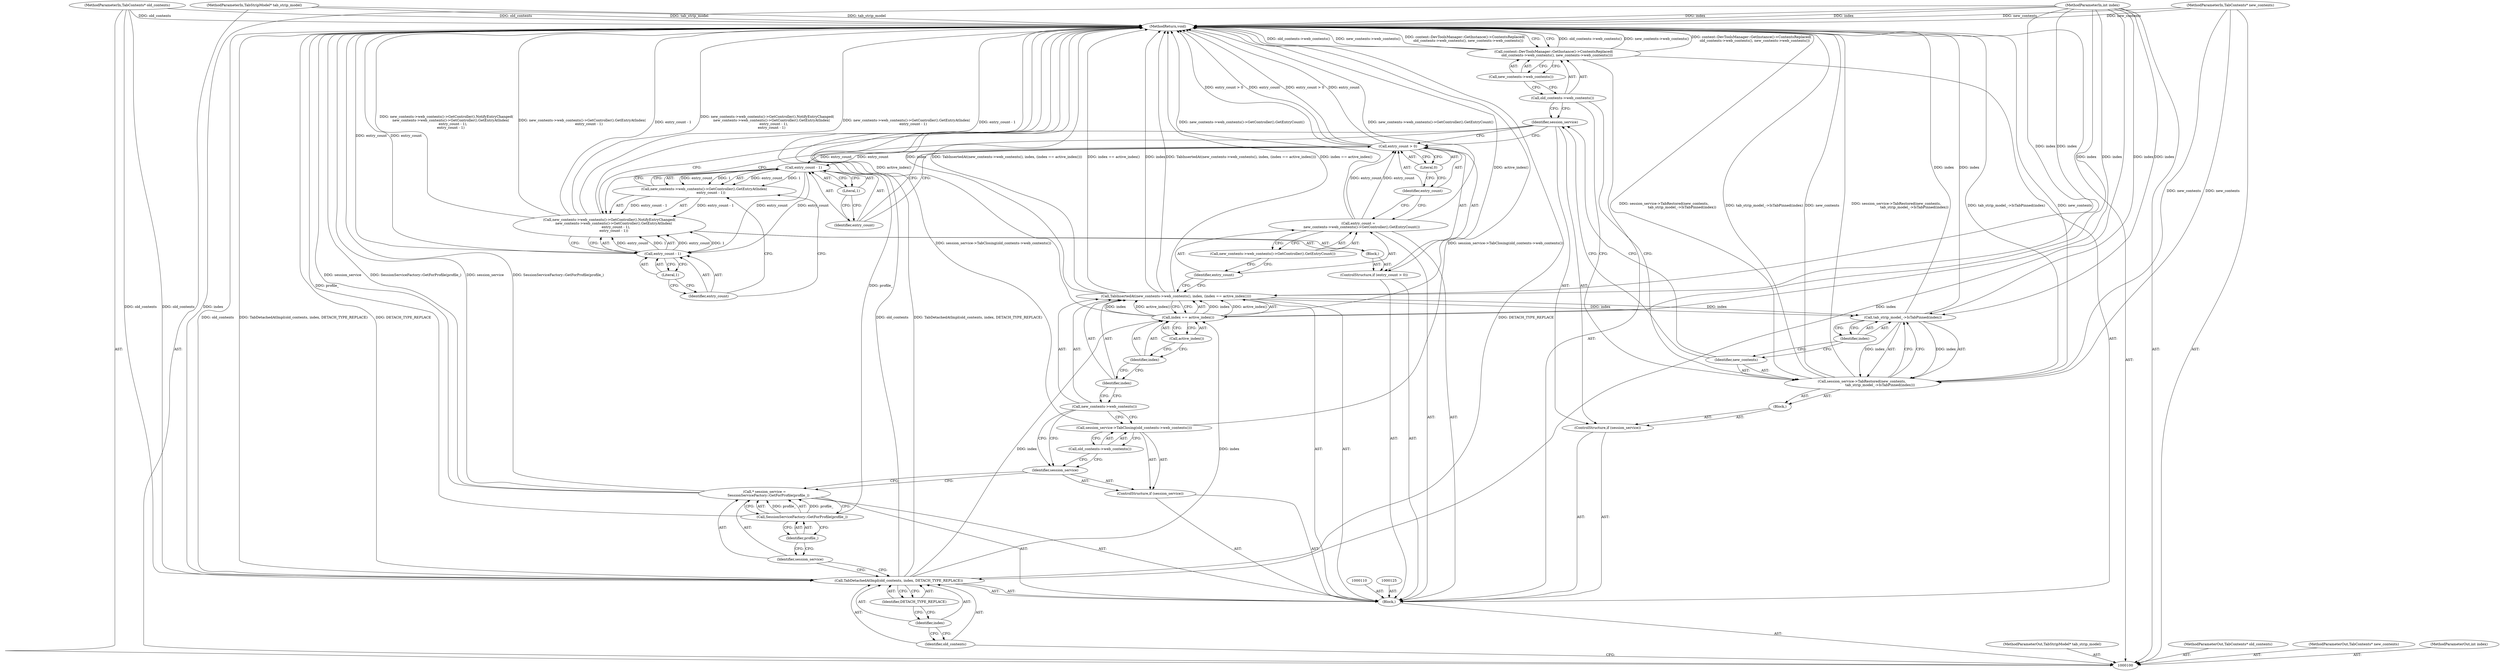 digraph "1_Chrome_e89cfcb9090e8c98129ae9160c513f504db74599_4" {
"1000152" [label="(MethodReturn,void)"];
"1000101" [label="(MethodParameterIn,TabStripModel* tab_strip_model)"];
"1000235" [label="(MethodParameterOut,TabStripModel* tab_strip_model)"];
"1000120" [label="(Call,new_contents->web_contents())"];
"1000119" [label="(Call,TabInsertedAt(new_contents->web_contents(), index, (index == active_index())))"];
"1000121" [label="(Identifier,index)"];
"1000122" [label="(Call,index == active_index())"];
"1000123" [label="(Identifier,index)"];
"1000124" [label="(Call,active_index())"];
"1000126" [label="(Call,entry_count =\n      new_contents->web_contents()->GetController().GetEntryCount())"];
"1000127" [label="(Identifier,entry_count)"];
"1000128" [label="(Call,new_contents->web_contents()->GetController().GetEntryCount())"];
"1000129" [label="(ControlStructure,if (entry_count > 0))"];
"1000132" [label="(Literal,0)"];
"1000133" [label="(Block,)"];
"1000130" [label="(Call,entry_count > 0)"];
"1000131" [label="(Identifier,entry_count)"];
"1000134" [label="(Call,new_contents->web_contents()->GetController().NotifyEntryChanged(\n        new_contents->web_contents()->GetController().GetEntryAtIndex(\n            entry_count - 1),\n        entry_count - 1))"];
"1000135" [label="(Call,new_contents->web_contents()->GetController().GetEntryAtIndex(\n            entry_count - 1))"];
"1000136" [label="(Call,entry_count - 1)"];
"1000137" [label="(Identifier,entry_count)"];
"1000138" [label="(Literal,1)"];
"1000141" [label="(Literal,1)"];
"1000139" [label="(Call,entry_count - 1)"];
"1000140" [label="(Identifier,entry_count)"];
"1000102" [label="(MethodParameterIn,TabContents* old_contents)"];
"1000236" [label="(MethodParameterOut,TabContents* old_contents)"];
"1000142" [label="(ControlStructure,if (session_service))"];
"1000144" [label="(Block,)"];
"1000143" [label="(Identifier,session_service)"];
"1000146" [label="(Identifier,new_contents)"];
"1000145" [label="(Call,session_service->TabRestored(new_contents,\n                                 tab_strip_model_->IsTabPinned(index)))"];
"1000147" [label="(Call,tab_strip_model_->IsTabPinned(index))"];
"1000148" [label="(Identifier,index)"];
"1000149" [label="(Call,content::DevToolsManager::GetInstance()->ContentsReplaced(\n      old_contents->web_contents(), new_contents->web_contents()))"];
"1000151" [label="(Call,new_contents->web_contents())"];
"1000150" [label="(Call,old_contents->web_contents())"];
"1000103" [label="(MethodParameterIn,TabContents* new_contents)"];
"1000237" [label="(MethodParameterOut,TabContents* new_contents)"];
"1000104" [label="(MethodParameterIn,int index)"];
"1000238" [label="(MethodParameterOut,int index)"];
"1000105" [label="(Block,)"];
"1000106" [label="(Call,TabDetachedAtImpl(old_contents, index, DETACH_TYPE_REPLACE))"];
"1000107" [label="(Identifier,old_contents)"];
"1000108" [label="(Identifier,index)"];
"1000109" [label="(Identifier,DETACH_TYPE_REPLACE)"];
"1000111" [label="(Call,* session_service =\n       SessionServiceFactory::GetForProfile(profile_))"];
"1000112" [label="(Identifier,session_service)"];
"1000114" [label="(Identifier,profile_)"];
"1000113" [label="(Call,SessionServiceFactory::GetForProfile(profile_))"];
"1000115" [label="(ControlStructure,if (session_service))"];
"1000116" [label="(Identifier,session_service)"];
"1000118" [label="(Call,old_contents->web_contents())"];
"1000117" [label="(Call,session_service->TabClosing(old_contents->web_contents()))"];
"1000152" -> "1000100"  [label="AST: "];
"1000152" -> "1000149"  [label="CFG: "];
"1000117" -> "1000152"  [label="DDG: session_service->TabClosing(old_contents->web_contents())"];
"1000104" -> "1000152"  [label="DDG: index"];
"1000113" -> "1000152"  [label="DDG: profile_"];
"1000134" -> "1000152"  [label="DDG: entry_count - 1"];
"1000134" -> "1000152"  [label="DDG: new_contents->web_contents()->GetController().NotifyEntryChanged(\n        new_contents->web_contents()->GetController().GetEntryAtIndex(\n            entry_count - 1),\n        entry_count - 1)"];
"1000134" -> "1000152"  [label="DDG: new_contents->web_contents()->GetController().GetEntryAtIndex(\n            entry_count - 1)"];
"1000139" -> "1000152"  [label="DDG: entry_count"];
"1000119" -> "1000152"  [label="DDG: index"];
"1000119" -> "1000152"  [label="DDG: TabInsertedAt(new_contents->web_contents(), index, (index == active_index()))"];
"1000119" -> "1000152"  [label="DDG: index == active_index()"];
"1000149" -> "1000152"  [label="DDG: old_contents->web_contents()"];
"1000149" -> "1000152"  [label="DDG: new_contents->web_contents()"];
"1000149" -> "1000152"  [label="DDG: content::DevToolsManager::GetInstance()->ContentsReplaced(\n      old_contents->web_contents(), new_contents->web_contents())"];
"1000126" -> "1000152"  [label="DDG: new_contents->web_contents()->GetController().GetEntryCount()"];
"1000145" -> "1000152"  [label="DDG: new_contents"];
"1000145" -> "1000152"  [label="DDG: session_service->TabRestored(new_contents,\n                                 tab_strip_model_->IsTabPinned(index))"];
"1000145" -> "1000152"  [label="DDG: tab_strip_model_->IsTabPinned(index)"];
"1000130" -> "1000152"  [label="DDG: entry_count > 0"];
"1000130" -> "1000152"  [label="DDG: entry_count"];
"1000106" -> "1000152"  [label="DDG: old_contents"];
"1000106" -> "1000152"  [label="DDG: TabDetachedAtImpl(old_contents, index, DETACH_TYPE_REPLACE)"];
"1000106" -> "1000152"  [label="DDG: DETACH_TYPE_REPLACE"];
"1000103" -> "1000152"  [label="DDG: new_contents"];
"1000147" -> "1000152"  [label="DDG: index"];
"1000102" -> "1000152"  [label="DDG: old_contents"];
"1000111" -> "1000152"  [label="DDG: session_service"];
"1000111" -> "1000152"  [label="DDG: SessionServiceFactory::GetForProfile(profile_)"];
"1000101" -> "1000152"  [label="DDG: tab_strip_model"];
"1000122" -> "1000152"  [label="DDG: active_index()"];
"1000101" -> "1000100"  [label="AST: "];
"1000101" -> "1000152"  [label="DDG: tab_strip_model"];
"1000235" -> "1000100"  [label="AST: "];
"1000120" -> "1000119"  [label="AST: "];
"1000120" -> "1000117"  [label="CFG: "];
"1000120" -> "1000116"  [label="CFG: "];
"1000121" -> "1000120"  [label="CFG: "];
"1000119" -> "1000105"  [label="AST: "];
"1000119" -> "1000122"  [label="CFG: "];
"1000120" -> "1000119"  [label="AST: "];
"1000121" -> "1000119"  [label="AST: "];
"1000122" -> "1000119"  [label="AST: "];
"1000127" -> "1000119"  [label="CFG: "];
"1000119" -> "1000152"  [label="DDG: index"];
"1000119" -> "1000152"  [label="DDG: TabInsertedAt(new_contents->web_contents(), index, (index == active_index()))"];
"1000119" -> "1000152"  [label="DDG: index == active_index()"];
"1000122" -> "1000119"  [label="DDG: index"];
"1000122" -> "1000119"  [label="DDG: active_index()"];
"1000104" -> "1000119"  [label="DDG: index"];
"1000119" -> "1000147"  [label="DDG: index"];
"1000121" -> "1000119"  [label="AST: "];
"1000121" -> "1000120"  [label="CFG: "];
"1000123" -> "1000121"  [label="CFG: "];
"1000122" -> "1000119"  [label="AST: "];
"1000122" -> "1000124"  [label="CFG: "];
"1000123" -> "1000122"  [label="AST: "];
"1000124" -> "1000122"  [label="AST: "];
"1000119" -> "1000122"  [label="CFG: "];
"1000122" -> "1000152"  [label="DDG: active_index()"];
"1000122" -> "1000119"  [label="DDG: index"];
"1000122" -> "1000119"  [label="DDG: active_index()"];
"1000106" -> "1000122"  [label="DDG: index"];
"1000104" -> "1000122"  [label="DDG: index"];
"1000123" -> "1000122"  [label="AST: "];
"1000123" -> "1000121"  [label="CFG: "];
"1000124" -> "1000123"  [label="CFG: "];
"1000124" -> "1000122"  [label="AST: "];
"1000124" -> "1000123"  [label="CFG: "];
"1000122" -> "1000124"  [label="CFG: "];
"1000126" -> "1000105"  [label="AST: "];
"1000126" -> "1000128"  [label="CFG: "];
"1000127" -> "1000126"  [label="AST: "];
"1000128" -> "1000126"  [label="AST: "];
"1000131" -> "1000126"  [label="CFG: "];
"1000126" -> "1000152"  [label="DDG: new_contents->web_contents()->GetController().GetEntryCount()"];
"1000126" -> "1000130"  [label="DDG: entry_count"];
"1000127" -> "1000126"  [label="AST: "];
"1000127" -> "1000119"  [label="CFG: "];
"1000128" -> "1000127"  [label="CFG: "];
"1000128" -> "1000126"  [label="AST: "];
"1000128" -> "1000127"  [label="CFG: "];
"1000126" -> "1000128"  [label="CFG: "];
"1000129" -> "1000105"  [label="AST: "];
"1000130" -> "1000129"  [label="AST: "];
"1000133" -> "1000129"  [label="AST: "];
"1000132" -> "1000130"  [label="AST: "];
"1000132" -> "1000131"  [label="CFG: "];
"1000130" -> "1000132"  [label="CFG: "];
"1000133" -> "1000129"  [label="AST: "];
"1000134" -> "1000133"  [label="AST: "];
"1000130" -> "1000129"  [label="AST: "];
"1000130" -> "1000132"  [label="CFG: "];
"1000131" -> "1000130"  [label="AST: "];
"1000132" -> "1000130"  [label="AST: "];
"1000137" -> "1000130"  [label="CFG: "];
"1000143" -> "1000130"  [label="CFG: "];
"1000130" -> "1000152"  [label="DDG: entry_count > 0"];
"1000130" -> "1000152"  [label="DDG: entry_count"];
"1000126" -> "1000130"  [label="DDG: entry_count"];
"1000130" -> "1000136"  [label="DDG: entry_count"];
"1000131" -> "1000130"  [label="AST: "];
"1000131" -> "1000126"  [label="CFG: "];
"1000132" -> "1000131"  [label="CFG: "];
"1000134" -> "1000133"  [label="AST: "];
"1000134" -> "1000139"  [label="CFG: "];
"1000135" -> "1000134"  [label="AST: "];
"1000139" -> "1000134"  [label="AST: "];
"1000143" -> "1000134"  [label="CFG: "];
"1000134" -> "1000152"  [label="DDG: entry_count - 1"];
"1000134" -> "1000152"  [label="DDG: new_contents->web_contents()->GetController().NotifyEntryChanged(\n        new_contents->web_contents()->GetController().GetEntryAtIndex(\n            entry_count - 1),\n        entry_count - 1)"];
"1000134" -> "1000152"  [label="DDG: new_contents->web_contents()->GetController().GetEntryAtIndex(\n            entry_count - 1)"];
"1000135" -> "1000134"  [label="DDG: entry_count - 1"];
"1000139" -> "1000134"  [label="DDG: entry_count"];
"1000139" -> "1000134"  [label="DDG: 1"];
"1000135" -> "1000134"  [label="AST: "];
"1000135" -> "1000136"  [label="CFG: "];
"1000136" -> "1000135"  [label="AST: "];
"1000140" -> "1000135"  [label="CFG: "];
"1000135" -> "1000134"  [label="DDG: entry_count - 1"];
"1000136" -> "1000135"  [label="DDG: entry_count"];
"1000136" -> "1000135"  [label="DDG: 1"];
"1000136" -> "1000135"  [label="AST: "];
"1000136" -> "1000138"  [label="CFG: "];
"1000137" -> "1000136"  [label="AST: "];
"1000138" -> "1000136"  [label="AST: "];
"1000135" -> "1000136"  [label="CFG: "];
"1000136" -> "1000135"  [label="DDG: entry_count"];
"1000136" -> "1000135"  [label="DDG: 1"];
"1000130" -> "1000136"  [label="DDG: entry_count"];
"1000136" -> "1000139"  [label="DDG: entry_count"];
"1000137" -> "1000136"  [label="AST: "];
"1000137" -> "1000130"  [label="CFG: "];
"1000138" -> "1000137"  [label="CFG: "];
"1000138" -> "1000136"  [label="AST: "];
"1000138" -> "1000137"  [label="CFG: "];
"1000136" -> "1000138"  [label="CFG: "];
"1000141" -> "1000139"  [label="AST: "];
"1000141" -> "1000140"  [label="CFG: "];
"1000139" -> "1000141"  [label="CFG: "];
"1000139" -> "1000134"  [label="AST: "];
"1000139" -> "1000141"  [label="CFG: "];
"1000140" -> "1000139"  [label="AST: "];
"1000141" -> "1000139"  [label="AST: "];
"1000134" -> "1000139"  [label="CFG: "];
"1000139" -> "1000152"  [label="DDG: entry_count"];
"1000139" -> "1000134"  [label="DDG: entry_count"];
"1000139" -> "1000134"  [label="DDG: 1"];
"1000136" -> "1000139"  [label="DDG: entry_count"];
"1000140" -> "1000139"  [label="AST: "];
"1000140" -> "1000135"  [label="CFG: "];
"1000141" -> "1000140"  [label="CFG: "];
"1000102" -> "1000100"  [label="AST: "];
"1000102" -> "1000152"  [label="DDG: old_contents"];
"1000102" -> "1000106"  [label="DDG: old_contents"];
"1000236" -> "1000100"  [label="AST: "];
"1000142" -> "1000105"  [label="AST: "];
"1000143" -> "1000142"  [label="AST: "];
"1000144" -> "1000142"  [label="AST: "];
"1000144" -> "1000142"  [label="AST: "];
"1000145" -> "1000144"  [label="AST: "];
"1000143" -> "1000142"  [label="AST: "];
"1000143" -> "1000134"  [label="CFG: "];
"1000143" -> "1000130"  [label="CFG: "];
"1000146" -> "1000143"  [label="CFG: "];
"1000150" -> "1000143"  [label="CFG: "];
"1000146" -> "1000145"  [label="AST: "];
"1000146" -> "1000143"  [label="CFG: "];
"1000148" -> "1000146"  [label="CFG: "];
"1000145" -> "1000144"  [label="AST: "];
"1000145" -> "1000147"  [label="CFG: "];
"1000146" -> "1000145"  [label="AST: "];
"1000147" -> "1000145"  [label="AST: "];
"1000150" -> "1000145"  [label="CFG: "];
"1000145" -> "1000152"  [label="DDG: new_contents"];
"1000145" -> "1000152"  [label="DDG: session_service->TabRestored(new_contents,\n                                 tab_strip_model_->IsTabPinned(index))"];
"1000145" -> "1000152"  [label="DDG: tab_strip_model_->IsTabPinned(index)"];
"1000103" -> "1000145"  [label="DDG: new_contents"];
"1000147" -> "1000145"  [label="DDG: index"];
"1000147" -> "1000145"  [label="AST: "];
"1000147" -> "1000148"  [label="CFG: "];
"1000148" -> "1000147"  [label="AST: "];
"1000145" -> "1000147"  [label="CFG: "];
"1000147" -> "1000152"  [label="DDG: index"];
"1000147" -> "1000145"  [label="DDG: index"];
"1000119" -> "1000147"  [label="DDG: index"];
"1000104" -> "1000147"  [label="DDG: index"];
"1000148" -> "1000147"  [label="AST: "];
"1000148" -> "1000146"  [label="CFG: "];
"1000147" -> "1000148"  [label="CFG: "];
"1000149" -> "1000105"  [label="AST: "];
"1000149" -> "1000151"  [label="CFG: "];
"1000150" -> "1000149"  [label="AST: "];
"1000151" -> "1000149"  [label="AST: "];
"1000152" -> "1000149"  [label="CFG: "];
"1000149" -> "1000152"  [label="DDG: old_contents->web_contents()"];
"1000149" -> "1000152"  [label="DDG: new_contents->web_contents()"];
"1000149" -> "1000152"  [label="DDG: content::DevToolsManager::GetInstance()->ContentsReplaced(\n      old_contents->web_contents(), new_contents->web_contents())"];
"1000151" -> "1000149"  [label="AST: "];
"1000151" -> "1000150"  [label="CFG: "];
"1000149" -> "1000151"  [label="CFG: "];
"1000150" -> "1000149"  [label="AST: "];
"1000150" -> "1000145"  [label="CFG: "];
"1000150" -> "1000143"  [label="CFG: "];
"1000151" -> "1000150"  [label="CFG: "];
"1000103" -> "1000100"  [label="AST: "];
"1000103" -> "1000152"  [label="DDG: new_contents"];
"1000103" -> "1000145"  [label="DDG: new_contents"];
"1000237" -> "1000100"  [label="AST: "];
"1000104" -> "1000100"  [label="AST: "];
"1000104" -> "1000152"  [label="DDG: index"];
"1000104" -> "1000106"  [label="DDG: index"];
"1000104" -> "1000119"  [label="DDG: index"];
"1000104" -> "1000122"  [label="DDG: index"];
"1000104" -> "1000147"  [label="DDG: index"];
"1000238" -> "1000100"  [label="AST: "];
"1000105" -> "1000100"  [label="AST: "];
"1000106" -> "1000105"  [label="AST: "];
"1000110" -> "1000105"  [label="AST: "];
"1000111" -> "1000105"  [label="AST: "];
"1000115" -> "1000105"  [label="AST: "];
"1000119" -> "1000105"  [label="AST: "];
"1000125" -> "1000105"  [label="AST: "];
"1000126" -> "1000105"  [label="AST: "];
"1000129" -> "1000105"  [label="AST: "];
"1000142" -> "1000105"  [label="AST: "];
"1000149" -> "1000105"  [label="AST: "];
"1000106" -> "1000105"  [label="AST: "];
"1000106" -> "1000109"  [label="CFG: "];
"1000107" -> "1000106"  [label="AST: "];
"1000108" -> "1000106"  [label="AST: "];
"1000109" -> "1000106"  [label="AST: "];
"1000112" -> "1000106"  [label="CFG: "];
"1000106" -> "1000152"  [label="DDG: old_contents"];
"1000106" -> "1000152"  [label="DDG: TabDetachedAtImpl(old_contents, index, DETACH_TYPE_REPLACE)"];
"1000106" -> "1000152"  [label="DDG: DETACH_TYPE_REPLACE"];
"1000102" -> "1000106"  [label="DDG: old_contents"];
"1000104" -> "1000106"  [label="DDG: index"];
"1000106" -> "1000122"  [label="DDG: index"];
"1000107" -> "1000106"  [label="AST: "];
"1000107" -> "1000100"  [label="CFG: "];
"1000108" -> "1000107"  [label="CFG: "];
"1000108" -> "1000106"  [label="AST: "];
"1000108" -> "1000107"  [label="CFG: "];
"1000109" -> "1000108"  [label="CFG: "];
"1000109" -> "1000106"  [label="AST: "];
"1000109" -> "1000108"  [label="CFG: "];
"1000106" -> "1000109"  [label="CFG: "];
"1000111" -> "1000105"  [label="AST: "];
"1000111" -> "1000113"  [label="CFG: "];
"1000112" -> "1000111"  [label="AST: "];
"1000113" -> "1000111"  [label="AST: "];
"1000116" -> "1000111"  [label="CFG: "];
"1000111" -> "1000152"  [label="DDG: session_service"];
"1000111" -> "1000152"  [label="DDG: SessionServiceFactory::GetForProfile(profile_)"];
"1000113" -> "1000111"  [label="DDG: profile_"];
"1000112" -> "1000111"  [label="AST: "];
"1000112" -> "1000106"  [label="CFG: "];
"1000114" -> "1000112"  [label="CFG: "];
"1000114" -> "1000113"  [label="AST: "];
"1000114" -> "1000112"  [label="CFG: "];
"1000113" -> "1000114"  [label="CFG: "];
"1000113" -> "1000111"  [label="AST: "];
"1000113" -> "1000114"  [label="CFG: "];
"1000114" -> "1000113"  [label="AST: "];
"1000111" -> "1000113"  [label="CFG: "];
"1000113" -> "1000152"  [label="DDG: profile_"];
"1000113" -> "1000111"  [label="DDG: profile_"];
"1000115" -> "1000105"  [label="AST: "];
"1000116" -> "1000115"  [label="AST: "];
"1000117" -> "1000115"  [label="AST: "];
"1000116" -> "1000115"  [label="AST: "];
"1000116" -> "1000111"  [label="CFG: "];
"1000118" -> "1000116"  [label="CFG: "];
"1000120" -> "1000116"  [label="CFG: "];
"1000118" -> "1000117"  [label="AST: "];
"1000118" -> "1000116"  [label="CFG: "];
"1000117" -> "1000118"  [label="CFG: "];
"1000117" -> "1000115"  [label="AST: "];
"1000117" -> "1000118"  [label="CFG: "];
"1000118" -> "1000117"  [label="AST: "];
"1000120" -> "1000117"  [label="CFG: "];
"1000117" -> "1000152"  [label="DDG: session_service->TabClosing(old_contents->web_contents())"];
}
